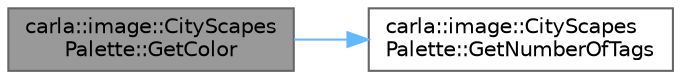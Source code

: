 digraph "carla::image::CityScapesPalette::GetColor"
{
 // INTERACTIVE_SVG=YES
 // LATEX_PDF_SIZE
  bgcolor="transparent";
  edge [fontname=Helvetica,fontsize=10,labelfontname=Helvetica,labelfontsize=10];
  node [fontname=Helvetica,fontsize=10,shape=box,height=0.2,width=0.4];
  rankdir="LR";
  Node1 [id="Node000001",label="carla::image::CityScapes\lPalette::GetColor",height=0.2,width=0.4,color="gray40", fillcolor="grey60", style="filled", fontcolor="black",tooltip="Return an RGB uint8_t array."];
  Node1 -> Node2 [id="edge1_Node000001_Node000002",color="steelblue1",style="solid",tooltip=" "];
  Node2 [id="Node000002",label="carla::image::CityScapes\lPalette::GetNumberOfTags",height=0.2,width=0.4,color="grey40", fillcolor="white", style="filled",URL="$dd/d68/classcarla_1_1image_1_1CityScapesPalette.html#af296d4c1997470679671e3341fdfecbf",tooltip=" "];
}
